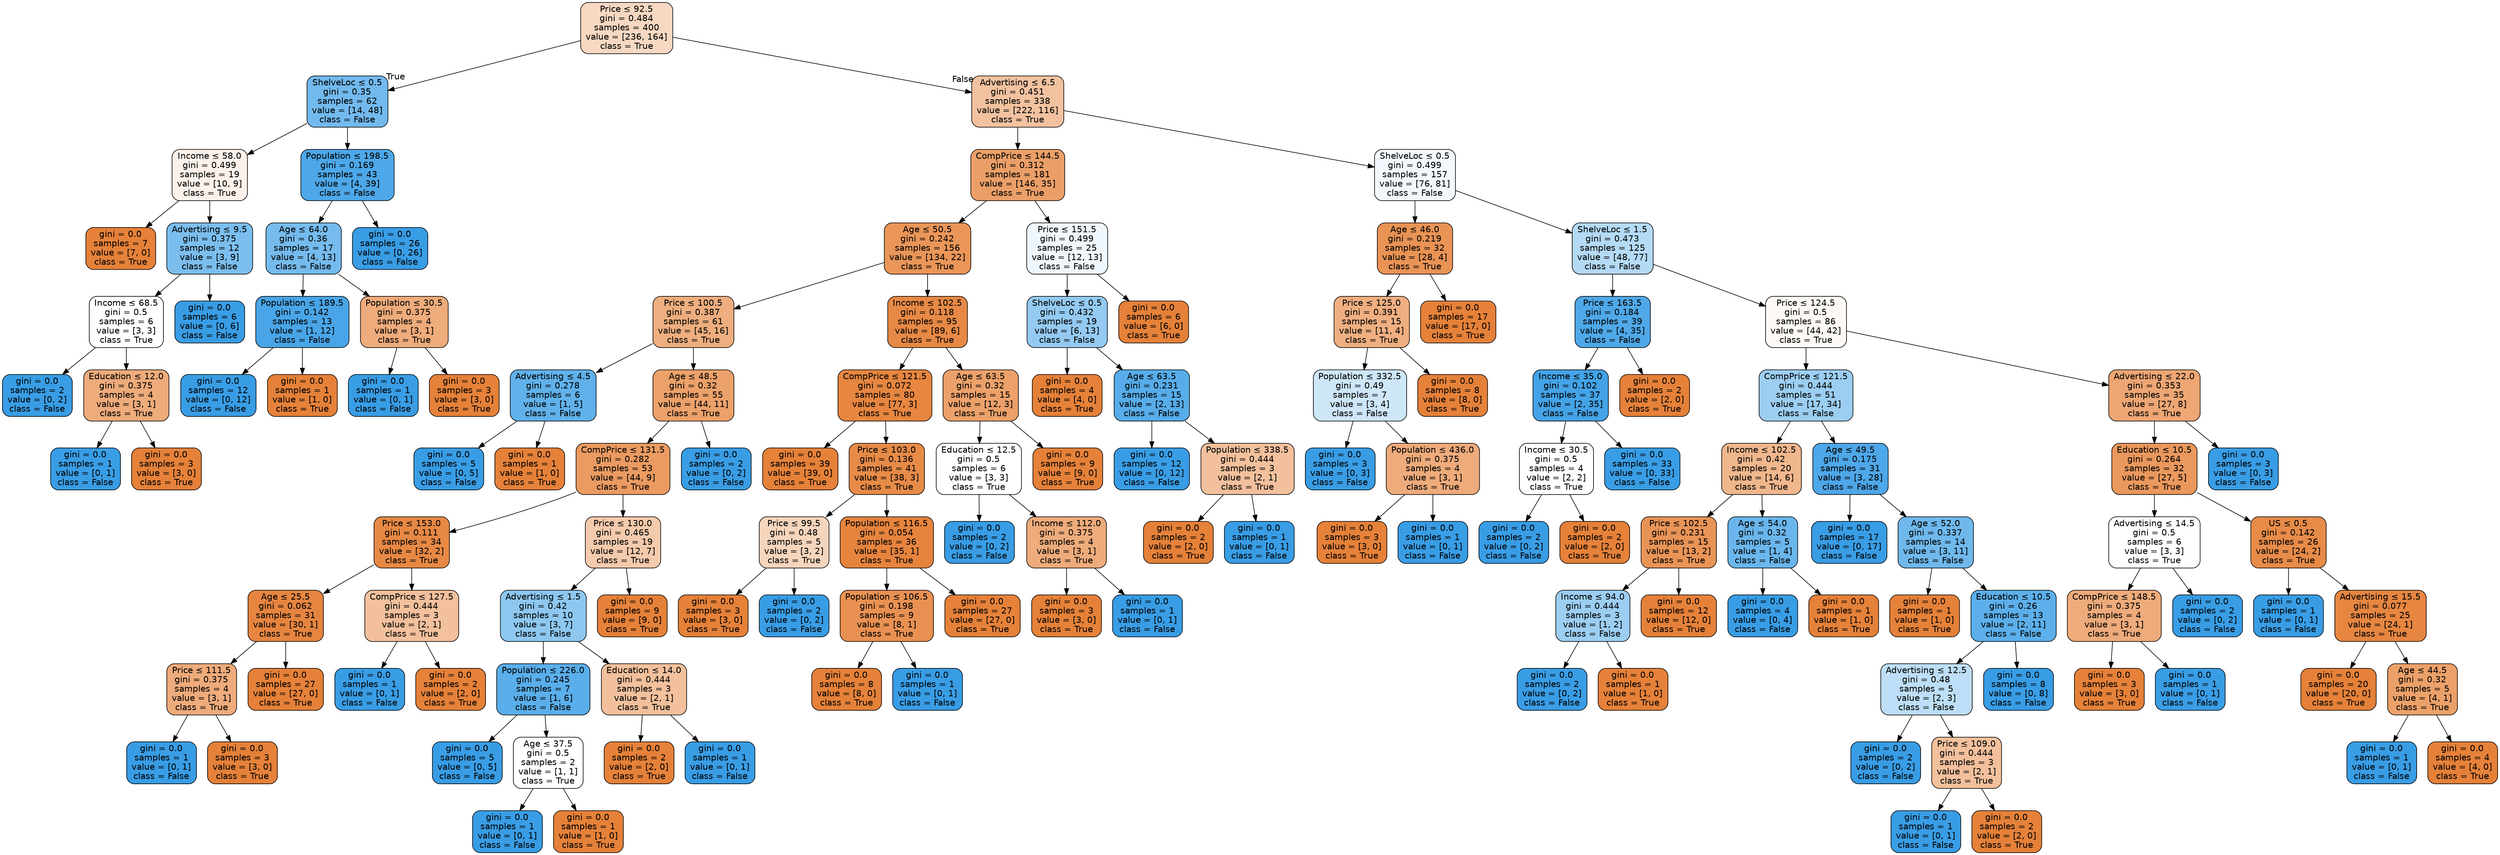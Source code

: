 digraph Tree {
node [shape=box, style="filled, rounded", color="black", fontname=helvetica] ;
edge [fontname=helvetica] ;
0 [label=<Price &le; 92.5<br/>gini = 0.484<br/>samples = 400<br/>value = [236, 164]<br/>class = True>, fillcolor="#e581394e"] ;
1 [label=<ShelveLoc &le; 0.5<br/>gini = 0.35<br/>samples = 62<br/>value = [14, 48]<br/>class = False>, fillcolor="#399de5b5"] ;
0 -> 1 [labeldistance=2.5, labelangle=45, headlabel="True"] ;
2 [label=<Income &le; 58.0<br/>gini = 0.499<br/>samples = 19<br/>value = [10, 9]<br/>class = True>, fillcolor="#e5813919"] ;
1 -> 2 ;
3 [label=<gini = 0.0<br/>samples = 7<br/>value = [7, 0]<br/>class = True>, fillcolor="#e58139ff"] ;
2 -> 3 ;
4 [label=<Advertising &le; 9.5<br/>gini = 0.375<br/>samples = 12<br/>value = [3, 9]<br/>class = False>, fillcolor="#399de5aa"] ;
2 -> 4 ;
5 [label=<Income &le; 68.5<br/>gini = 0.5<br/>samples = 6<br/>value = [3, 3]<br/>class = True>, fillcolor="#e5813900"] ;
4 -> 5 ;
6 [label=<gini = 0.0<br/>samples = 2<br/>value = [0, 2]<br/>class = False>, fillcolor="#399de5ff"] ;
5 -> 6 ;
7 [label=<Education &le; 12.0<br/>gini = 0.375<br/>samples = 4<br/>value = [3, 1]<br/>class = True>, fillcolor="#e58139aa"] ;
5 -> 7 ;
8 [label=<gini = 0.0<br/>samples = 1<br/>value = [0, 1]<br/>class = False>, fillcolor="#399de5ff"] ;
7 -> 8 ;
9 [label=<gini = 0.0<br/>samples = 3<br/>value = [3, 0]<br/>class = True>, fillcolor="#e58139ff"] ;
7 -> 9 ;
10 [label=<gini = 0.0<br/>samples = 6<br/>value = [0, 6]<br/>class = False>, fillcolor="#399de5ff"] ;
4 -> 10 ;
11 [label=<Population &le; 198.5<br/>gini = 0.169<br/>samples = 43<br/>value = [4, 39]<br/>class = False>, fillcolor="#399de5e5"] ;
1 -> 11 ;
12 [label=<Age &le; 64.0<br/>gini = 0.36<br/>samples = 17<br/>value = [4, 13]<br/>class = False>, fillcolor="#399de5b1"] ;
11 -> 12 ;
13 [label=<Population &le; 189.5<br/>gini = 0.142<br/>samples = 13<br/>value = [1, 12]<br/>class = False>, fillcolor="#399de5ea"] ;
12 -> 13 ;
14 [label=<gini = 0.0<br/>samples = 12<br/>value = [0, 12]<br/>class = False>, fillcolor="#399de5ff"] ;
13 -> 14 ;
15 [label=<gini = 0.0<br/>samples = 1<br/>value = [1, 0]<br/>class = True>, fillcolor="#e58139ff"] ;
13 -> 15 ;
16 [label=<Population &le; 30.5<br/>gini = 0.375<br/>samples = 4<br/>value = [3, 1]<br/>class = True>, fillcolor="#e58139aa"] ;
12 -> 16 ;
17 [label=<gini = 0.0<br/>samples = 1<br/>value = [0, 1]<br/>class = False>, fillcolor="#399de5ff"] ;
16 -> 17 ;
18 [label=<gini = 0.0<br/>samples = 3<br/>value = [3, 0]<br/>class = True>, fillcolor="#e58139ff"] ;
16 -> 18 ;
19 [label=<gini = 0.0<br/>samples = 26<br/>value = [0, 26]<br/>class = False>, fillcolor="#399de5ff"] ;
11 -> 19 ;
20 [label=<Advertising &le; 6.5<br/>gini = 0.451<br/>samples = 338<br/>value = [222, 116]<br/>class = True>, fillcolor="#e581397a"] ;
0 -> 20 [labeldistance=2.5, labelangle=-45, headlabel="False"] ;
21 [label=<CompPrice &le; 144.5<br/>gini = 0.312<br/>samples = 181<br/>value = [146, 35]<br/>class = True>, fillcolor="#e58139c2"] ;
20 -> 21 ;
22 [label=<Age &le; 50.5<br/>gini = 0.242<br/>samples = 156<br/>value = [134, 22]<br/>class = True>, fillcolor="#e58139d5"] ;
21 -> 22 ;
23 [label=<Price &le; 100.5<br/>gini = 0.387<br/>samples = 61<br/>value = [45, 16]<br/>class = True>, fillcolor="#e58139a4"] ;
22 -> 23 ;
24 [label=<Advertising &le; 4.5<br/>gini = 0.278<br/>samples = 6<br/>value = [1, 5]<br/>class = False>, fillcolor="#399de5cc"] ;
23 -> 24 ;
25 [label=<gini = 0.0<br/>samples = 5<br/>value = [0, 5]<br/>class = False>, fillcolor="#399de5ff"] ;
24 -> 25 ;
26 [label=<gini = 0.0<br/>samples = 1<br/>value = [1, 0]<br/>class = True>, fillcolor="#e58139ff"] ;
24 -> 26 ;
27 [label=<Age &le; 48.5<br/>gini = 0.32<br/>samples = 55<br/>value = [44, 11]<br/>class = True>, fillcolor="#e58139bf"] ;
23 -> 27 ;
28 [label=<CompPrice &le; 131.5<br/>gini = 0.282<br/>samples = 53<br/>value = [44, 9]<br/>class = True>, fillcolor="#e58139cb"] ;
27 -> 28 ;
29 [label=<Price &le; 153.0<br/>gini = 0.111<br/>samples = 34<br/>value = [32, 2]<br/>class = True>, fillcolor="#e58139ef"] ;
28 -> 29 ;
30 [label=<Age &le; 25.5<br/>gini = 0.062<br/>samples = 31<br/>value = [30, 1]<br/>class = True>, fillcolor="#e58139f6"] ;
29 -> 30 ;
31 [label=<Price &le; 111.5<br/>gini = 0.375<br/>samples = 4<br/>value = [3, 1]<br/>class = True>, fillcolor="#e58139aa"] ;
30 -> 31 ;
32 [label=<gini = 0.0<br/>samples = 1<br/>value = [0, 1]<br/>class = False>, fillcolor="#399de5ff"] ;
31 -> 32 ;
33 [label=<gini = 0.0<br/>samples = 3<br/>value = [3, 0]<br/>class = True>, fillcolor="#e58139ff"] ;
31 -> 33 ;
34 [label=<gini = 0.0<br/>samples = 27<br/>value = [27, 0]<br/>class = True>, fillcolor="#e58139ff"] ;
30 -> 34 ;
35 [label=<CompPrice &le; 127.5<br/>gini = 0.444<br/>samples = 3<br/>value = [2, 1]<br/>class = True>, fillcolor="#e581397f"] ;
29 -> 35 ;
36 [label=<gini = 0.0<br/>samples = 1<br/>value = [0, 1]<br/>class = False>, fillcolor="#399de5ff"] ;
35 -> 36 ;
37 [label=<gini = 0.0<br/>samples = 2<br/>value = [2, 0]<br/>class = True>, fillcolor="#e58139ff"] ;
35 -> 37 ;
38 [label=<Price &le; 130.0<br/>gini = 0.465<br/>samples = 19<br/>value = [12, 7]<br/>class = True>, fillcolor="#e581396a"] ;
28 -> 38 ;
39 [label=<Advertising &le; 1.5<br/>gini = 0.42<br/>samples = 10<br/>value = [3, 7]<br/>class = False>, fillcolor="#399de592"] ;
38 -> 39 ;
40 [label=<Population &le; 226.0<br/>gini = 0.245<br/>samples = 7<br/>value = [1, 6]<br/>class = False>, fillcolor="#399de5d4"] ;
39 -> 40 ;
41 [label=<gini = 0.0<br/>samples = 5<br/>value = [0, 5]<br/>class = False>, fillcolor="#399de5ff"] ;
40 -> 41 ;
42 [label=<Age &le; 37.5<br/>gini = 0.5<br/>samples = 2<br/>value = [1, 1]<br/>class = True>, fillcolor="#e5813900"] ;
40 -> 42 ;
43 [label=<gini = 0.0<br/>samples = 1<br/>value = [0, 1]<br/>class = False>, fillcolor="#399de5ff"] ;
42 -> 43 ;
44 [label=<gini = 0.0<br/>samples = 1<br/>value = [1, 0]<br/>class = True>, fillcolor="#e58139ff"] ;
42 -> 44 ;
45 [label=<Education &le; 14.0<br/>gini = 0.444<br/>samples = 3<br/>value = [2, 1]<br/>class = True>, fillcolor="#e581397f"] ;
39 -> 45 ;
46 [label=<gini = 0.0<br/>samples = 2<br/>value = [2, 0]<br/>class = True>, fillcolor="#e58139ff"] ;
45 -> 46 ;
47 [label=<gini = 0.0<br/>samples = 1<br/>value = [0, 1]<br/>class = False>, fillcolor="#399de5ff"] ;
45 -> 47 ;
48 [label=<gini = 0.0<br/>samples = 9<br/>value = [9, 0]<br/>class = True>, fillcolor="#e58139ff"] ;
38 -> 48 ;
49 [label=<gini = 0.0<br/>samples = 2<br/>value = [0, 2]<br/>class = False>, fillcolor="#399de5ff"] ;
27 -> 49 ;
50 [label=<Income &le; 102.5<br/>gini = 0.118<br/>samples = 95<br/>value = [89, 6]<br/>class = True>, fillcolor="#e58139ee"] ;
22 -> 50 ;
51 [label=<CompPrice &le; 121.5<br/>gini = 0.072<br/>samples = 80<br/>value = [77, 3]<br/>class = True>, fillcolor="#e58139f5"] ;
50 -> 51 ;
52 [label=<gini = 0.0<br/>samples = 39<br/>value = [39, 0]<br/>class = True>, fillcolor="#e58139ff"] ;
51 -> 52 ;
53 [label=<Price &le; 103.0<br/>gini = 0.136<br/>samples = 41<br/>value = [38, 3]<br/>class = True>, fillcolor="#e58139eb"] ;
51 -> 53 ;
54 [label=<Price &le; 99.5<br/>gini = 0.48<br/>samples = 5<br/>value = [3, 2]<br/>class = True>, fillcolor="#e5813955"] ;
53 -> 54 ;
55 [label=<gini = 0.0<br/>samples = 3<br/>value = [3, 0]<br/>class = True>, fillcolor="#e58139ff"] ;
54 -> 55 ;
56 [label=<gini = 0.0<br/>samples = 2<br/>value = [0, 2]<br/>class = False>, fillcolor="#399de5ff"] ;
54 -> 56 ;
57 [label=<Population &le; 116.5<br/>gini = 0.054<br/>samples = 36<br/>value = [35, 1]<br/>class = True>, fillcolor="#e58139f8"] ;
53 -> 57 ;
58 [label=<Population &le; 106.5<br/>gini = 0.198<br/>samples = 9<br/>value = [8, 1]<br/>class = True>, fillcolor="#e58139df"] ;
57 -> 58 ;
59 [label=<gini = 0.0<br/>samples = 8<br/>value = [8, 0]<br/>class = True>, fillcolor="#e58139ff"] ;
58 -> 59 ;
60 [label=<gini = 0.0<br/>samples = 1<br/>value = [0, 1]<br/>class = False>, fillcolor="#399de5ff"] ;
58 -> 60 ;
61 [label=<gini = 0.0<br/>samples = 27<br/>value = [27, 0]<br/>class = True>, fillcolor="#e58139ff"] ;
57 -> 61 ;
62 [label=<Age &le; 63.5<br/>gini = 0.32<br/>samples = 15<br/>value = [12, 3]<br/>class = True>, fillcolor="#e58139bf"] ;
50 -> 62 ;
63 [label=<Education &le; 12.5<br/>gini = 0.5<br/>samples = 6<br/>value = [3, 3]<br/>class = True>, fillcolor="#e5813900"] ;
62 -> 63 ;
64 [label=<gini = 0.0<br/>samples = 2<br/>value = [0, 2]<br/>class = False>, fillcolor="#399de5ff"] ;
63 -> 64 ;
65 [label=<Income &le; 112.0<br/>gini = 0.375<br/>samples = 4<br/>value = [3, 1]<br/>class = True>, fillcolor="#e58139aa"] ;
63 -> 65 ;
66 [label=<gini = 0.0<br/>samples = 3<br/>value = [3, 0]<br/>class = True>, fillcolor="#e58139ff"] ;
65 -> 66 ;
67 [label=<gini = 0.0<br/>samples = 1<br/>value = [0, 1]<br/>class = False>, fillcolor="#399de5ff"] ;
65 -> 67 ;
68 [label=<gini = 0.0<br/>samples = 9<br/>value = [9, 0]<br/>class = True>, fillcolor="#e58139ff"] ;
62 -> 68 ;
69 [label=<Price &le; 151.5<br/>gini = 0.499<br/>samples = 25<br/>value = [12, 13]<br/>class = False>, fillcolor="#399de514"] ;
21 -> 69 ;
70 [label=<ShelveLoc &le; 0.5<br/>gini = 0.432<br/>samples = 19<br/>value = [6, 13]<br/>class = False>, fillcolor="#399de589"] ;
69 -> 70 ;
71 [label=<gini = 0.0<br/>samples = 4<br/>value = [4, 0]<br/>class = True>, fillcolor="#e58139ff"] ;
70 -> 71 ;
72 [label=<Age &le; 63.5<br/>gini = 0.231<br/>samples = 15<br/>value = [2, 13]<br/>class = False>, fillcolor="#399de5d8"] ;
70 -> 72 ;
73 [label=<gini = 0.0<br/>samples = 12<br/>value = [0, 12]<br/>class = False>, fillcolor="#399de5ff"] ;
72 -> 73 ;
74 [label=<Population &le; 338.5<br/>gini = 0.444<br/>samples = 3<br/>value = [2, 1]<br/>class = True>, fillcolor="#e581397f"] ;
72 -> 74 ;
75 [label=<gini = 0.0<br/>samples = 2<br/>value = [2, 0]<br/>class = True>, fillcolor="#e58139ff"] ;
74 -> 75 ;
76 [label=<gini = 0.0<br/>samples = 1<br/>value = [0, 1]<br/>class = False>, fillcolor="#399de5ff"] ;
74 -> 76 ;
77 [label=<gini = 0.0<br/>samples = 6<br/>value = [6, 0]<br/>class = True>, fillcolor="#e58139ff"] ;
69 -> 77 ;
78 [label=<ShelveLoc &le; 0.5<br/>gini = 0.499<br/>samples = 157<br/>value = [76, 81]<br/>class = False>, fillcolor="#399de510"] ;
20 -> 78 ;
79 [label=<Age &le; 46.0<br/>gini = 0.219<br/>samples = 32<br/>value = [28, 4]<br/>class = True>, fillcolor="#e58139db"] ;
78 -> 79 ;
80 [label=<Price &le; 125.0<br/>gini = 0.391<br/>samples = 15<br/>value = [11, 4]<br/>class = True>, fillcolor="#e58139a2"] ;
79 -> 80 ;
81 [label=<Population &le; 332.5<br/>gini = 0.49<br/>samples = 7<br/>value = [3, 4]<br/>class = False>, fillcolor="#399de540"] ;
80 -> 81 ;
82 [label=<gini = 0.0<br/>samples = 3<br/>value = [0, 3]<br/>class = False>, fillcolor="#399de5ff"] ;
81 -> 82 ;
83 [label=<Population &le; 436.0<br/>gini = 0.375<br/>samples = 4<br/>value = [3, 1]<br/>class = True>, fillcolor="#e58139aa"] ;
81 -> 83 ;
84 [label=<gini = 0.0<br/>samples = 3<br/>value = [3, 0]<br/>class = True>, fillcolor="#e58139ff"] ;
83 -> 84 ;
85 [label=<gini = 0.0<br/>samples = 1<br/>value = [0, 1]<br/>class = False>, fillcolor="#399de5ff"] ;
83 -> 85 ;
86 [label=<gini = 0.0<br/>samples = 8<br/>value = [8, 0]<br/>class = True>, fillcolor="#e58139ff"] ;
80 -> 86 ;
87 [label=<gini = 0.0<br/>samples = 17<br/>value = [17, 0]<br/>class = True>, fillcolor="#e58139ff"] ;
79 -> 87 ;
88 [label=<ShelveLoc &le; 1.5<br/>gini = 0.473<br/>samples = 125<br/>value = [48, 77]<br/>class = False>, fillcolor="#399de560"] ;
78 -> 88 ;
89 [label=<Price &le; 163.5<br/>gini = 0.184<br/>samples = 39<br/>value = [4, 35]<br/>class = False>, fillcolor="#399de5e2"] ;
88 -> 89 ;
90 [label=<Income &le; 35.0<br/>gini = 0.102<br/>samples = 37<br/>value = [2, 35]<br/>class = False>, fillcolor="#399de5f0"] ;
89 -> 90 ;
91 [label=<Income &le; 30.5<br/>gini = 0.5<br/>samples = 4<br/>value = [2, 2]<br/>class = True>, fillcolor="#e5813900"] ;
90 -> 91 ;
92 [label=<gini = 0.0<br/>samples = 2<br/>value = [0, 2]<br/>class = False>, fillcolor="#399de5ff"] ;
91 -> 92 ;
93 [label=<gini = 0.0<br/>samples = 2<br/>value = [2, 0]<br/>class = True>, fillcolor="#e58139ff"] ;
91 -> 93 ;
94 [label=<gini = 0.0<br/>samples = 33<br/>value = [0, 33]<br/>class = False>, fillcolor="#399de5ff"] ;
90 -> 94 ;
95 [label=<gini = 0.0<br/>samples = 2<br/>value = [2, 0]<br/>class = True>, fillcolor="#e58139ff"] ;
89 -> 95 ;
96 [label=<Price &le; 124.5<br/>gini = 0.5<br/>samples = 86<br/>value = [44, 42]<br/>class = True>, fillcolor="#e581390c"] ;
88 -> 96 ;
97 [label=<CompPrice &le; 121.5<br/>gini = 0.444<br/>samples = 51<br/>value = [17, 34]<br/>class = False>, fillcolor="#399de57f"] ;
96 -> 97 ;
98 [label=<Income &le; 102.5<br/>gini = 0.42<br/>samples = 20<br/>value = [14, 6]<br/>class = True>, fillcolor="#e5813992"] ;
97 -> 98 ;
99 [label=<Price &le; 102.5<br/>gini = 0.231<br/>samples = 15<br/>value = [13, 2]<br/>class = True>, fillcolor="#e58139d8"] ;
98 -> 99 ;
100 [label=<Income &le; 94.0<br/>gini = 0.444<br/>samples = 3<br/>value = [1, 2]<br/>class = False>, fillcolor="#399de57f"] ;
99 -> 100 ;
101 [label=<gini = 0.0<br/>samples = 2<br/>value = [0, 2]<br/>class = False>, fillcolor="#399de5ff"] ;
100 -> 101 ;
102 [label=<gini = 0.0<br/>samples = 1<br/>value = [1, 0]<br/>class = True>, fillcolor="#e58139ff"] ;
100 -> 102 ;
103 [label=<gini = 0.0<br/>samples = 12<br/>value = [12, 0]<br/>class = True>, fillcolor="#e58139ff"] ;
99 -> 103 ;
104 [label=<Age &le; 54.0<br/>gini = 0.32<br/>samples = 5<br/>value = [1, 4]<br/>class = False>, fillcolor="#399de5bf"] ;
98 -> 104 ;
105 [label=<gini = 0.0<br/>samples = 4<br/>value = [0, 4]<br/>class = False>, fillcolor="#399de5ff"] ;
104 -> 105 ;
106 [label=<gini = 0.0<br/>samples = 1<br/>value = [1, 0]<br/>class = True>, fillcolor="#e58139ff"] ;
104 -> 106 ;
107 [label=<Age &le; 49.5<br/>gini = 0.175<br/>samples = 31<br/>value = [3, 28]<br/>class = False>, fillcolor="#399de5e4"] ;
97 -> 107 ;
108 [label=<gini = 0.0<br/>samples = 17<br/>value = [0, 17]<br/>class = False>, fillcolor="#399de5ff"] ;
107 -> 108 ;
109 [label=<Age &le; 52.0<br/>gini = 0.337<br/>samples = 14<br/>value = [3, 11]<br/>class = False>, fillcolor="#399de5b9"] ;
107 -> 109 ;
110 [label=<gini = 0.0<br/>samples = 1<br/>value = [1, 0]<br/>class = True>, fillcolor="#e58139ff"] ;
109 -> 110 ;
111 [label=<Education &le; 10.5<br/>gini = 0.26<br/>samples = 13<br/>value = [2, 11]<br/>class = False>, fillcolor="#399de5d1"] ;
109 -> 111 ;
112 [label=<Advertising &le; 12.5<br/>gini = 0.48<br/>samples = 5<br/>value = [2, 3]<br/>class = False>, fillcolor="#399de555"] ;
111 -> 112 ;
113 [label=<gini = 0.0<br/>samples = 2<br/>value = [0, 2]<br/>class = False>, fillcolor="#399de5ff"] ;
112 -> 113 ;
114 [label=<Price &le; 109.0<br/>gini = 0.444<br/>samples = 3<br/>value = [2, 1]<br/>class = True>, fillcolor="#e581397f"] ;
112 -> 114 ;
115 [label=<gini = 0.0<br/>samples = 1<br/>value = [0, 1]<br/>class = False>, fillcolor="#399de5ff"] ;
114 -> 115 ;
116 [label=<gini = 0.0<br/>samples = 2<br/>value = [2, 0]<br/>class = True>, fillcolor="#e58139ff"] ;
114 -> 116 ;
117 [label=<gini = 0.0<br/>samples = 8<br/>value = [0, 8]<br/>class = False>, fillcolor="#399de5ff"] ;
111 -> 117 ;
118 [label=<Advertising &le; 22.0<br/>gini = 0.353<br/>samples = 35<br/>value = [27, 8]<br/>class = True>, fillcolor="#e58139b3"] ;
96 -> 118 ;
119 [label=<Education &le; 10.5<br/>gini = 0.264<br/>samples = 32<br/>value = [27, 5]<br/>class = True>, fillcolor="#e58139d0"] ;
118 -> 119 ;
120 [label=<Advertising &le; 14.5<br/>gini = 0.5<br/>samples = 6<br/>value = [3, 3]<br/>class = True>, fillcolor="#e5813900"] ;
119 -> 120 ;
121 [label=<CompPrice &le; 148.5<br/>gini = 0.375<br/>samples = 4<br/>value = [3, 1]<br/>class = True>, fillcolor="#e58139aa"] ;
120 -> 121 ;
122 [label=<gini = 0.0<br/>samples = 3<br/>value = [3, 0]<br/>class = True>, fillcolor="#e58139ff"] ;
121 -> 122 ;
123 [label=<gini = 0.0<br/>samples = 1<br/>value = [0, 1]<br/>class = False>, fillcolor="#399de5ff"] ;
121 -> 123 ;
124 [label=<gini = 0.0<br/>samples = 2<br/>value = [0, 2]<br/>class = False>, fillcolor="#399de5ff"] ;
120 -> 124 ;
125 [label=<US &le; 0.5<br/>gini = 0.142<br/>samples = 26<br/>value = [24, 2]<br/>class = True>, fillcolor="#e58139ea"] ;
119 -> 125 ;
126 [label=<gini = 0.0<br/>samples = 1<br/>value = [0, 1]<br/>class = False>, fillcolor="#399de5ff"] ;
125 -> 126 ;
127 [label=<Advertising &le; 15.5<br/>gini = 0.077<br/>samples = 25<br/>value = [24, 1]<br/>class = True>, fillcolor="#e58139f4"] ;
125 -> 127 ;
128 [label=<gini = 0.0<br/>samples = 20<br/>value = [20, 0]<br/>class = True>, fillcolor="#e58139ff"] ;
127 -> 128 ;
129 [label=<Age &le; 44.5<br/>gini = 0.32<br/>samples = 5<br/>value = [4, 1]<br/>class = True>, fillcolor="#e58139bf"] ;
127 -> 129 ;
130 [label=<gini = 0.0<br/>samples = 1<br/>value = [0, 1]<br/>class = False>, fillcolor="#399de5ff"] ;
129 -> 130 ;
131 [label=<gini = 0.0<br/>samples = 4<br/>value = [4, 0]<br/>class = True>, fillcolor="#e58139ff"] ;
129 -> 131 ;
132 [label=<gini = 0.0<br/>samples = 3<br/>value = [0, 3]<br/>class = False>, fillcolor="#399de5ff"] ;
118 -> 132 ;
}
